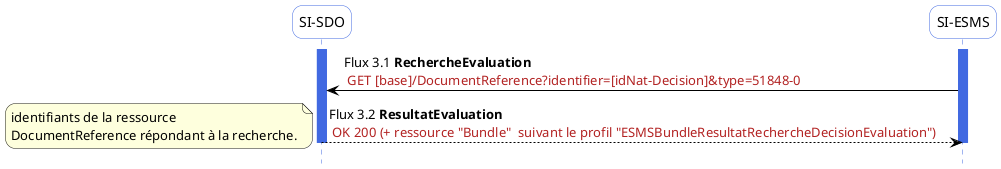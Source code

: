 @startuml flux3
hide footbox

skinparam sequence {
 arrowColor black
 ParticipantBorderColor RoyalBlue
 ParticipantBackgroundColor white
 LifeLineBorderColor RoyalBlue
 LifeLineBackgroundColor RoyalBlue
 ParticipantFontSize 14
 ParticipantFontName arial
 ParticipantPadding 20
}
skinparam  roundcorner 20


participant "SI-SDO" as SDO
participant "SI-ESMS" as ESMS
activate SDO
activate ESMS


ESMS-[#black]> SDO : Flux 3.1 **RechercheEvaluation** \n <color #FireBrick>GET [base]/DocumentReference?identifier=[idNat-Decision]&type=51848-0</color>
SDO-[#black]-> ESMS: Flux 3.2 **ResultatEvaluation** \n <color #FireBrick>OK 200 (+ ressource "Bundle"  suivant le profil "ESMSBundleResultatRechercheDecisionEvaluation")</color>

note left
identifiants de la ressource 
DocumentReference répondant à la recherche.
end note


deactivate SDO
deactivate ESMS
@enduml